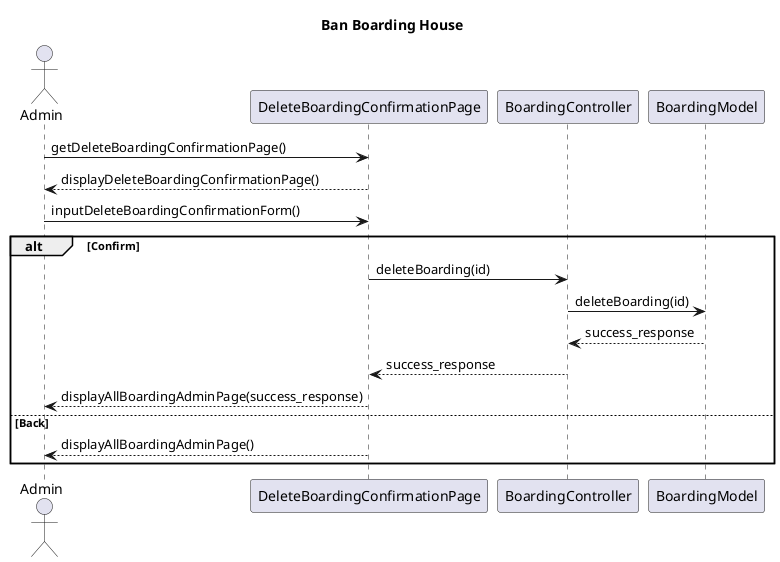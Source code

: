 @startuml
title Ban Boarding House 
actor Admin as act
participant DeleteBoardingConfirmationPage as view
participant BoardingController as ctrl
participant BoardingModel as model

act -> view : getDeleteBoardingConfirmationPage()
act <-- view : displayDeleteBoardingConfirmationPage()

    act->view : inputDeleteBoardingConfirmationForm()
    alt Confirm
        view->ctrl: deleteBoarding(id)
        ctrl->model: deleteBoarding(id)
        model --> ctrl: success_response
        ctrl --> view: success_response
        view-->act: displayAllBoardingAdminPage(success_response)
    else Back
        view-->act: displayAllBoardingAdminPage()
    end

@enduml
